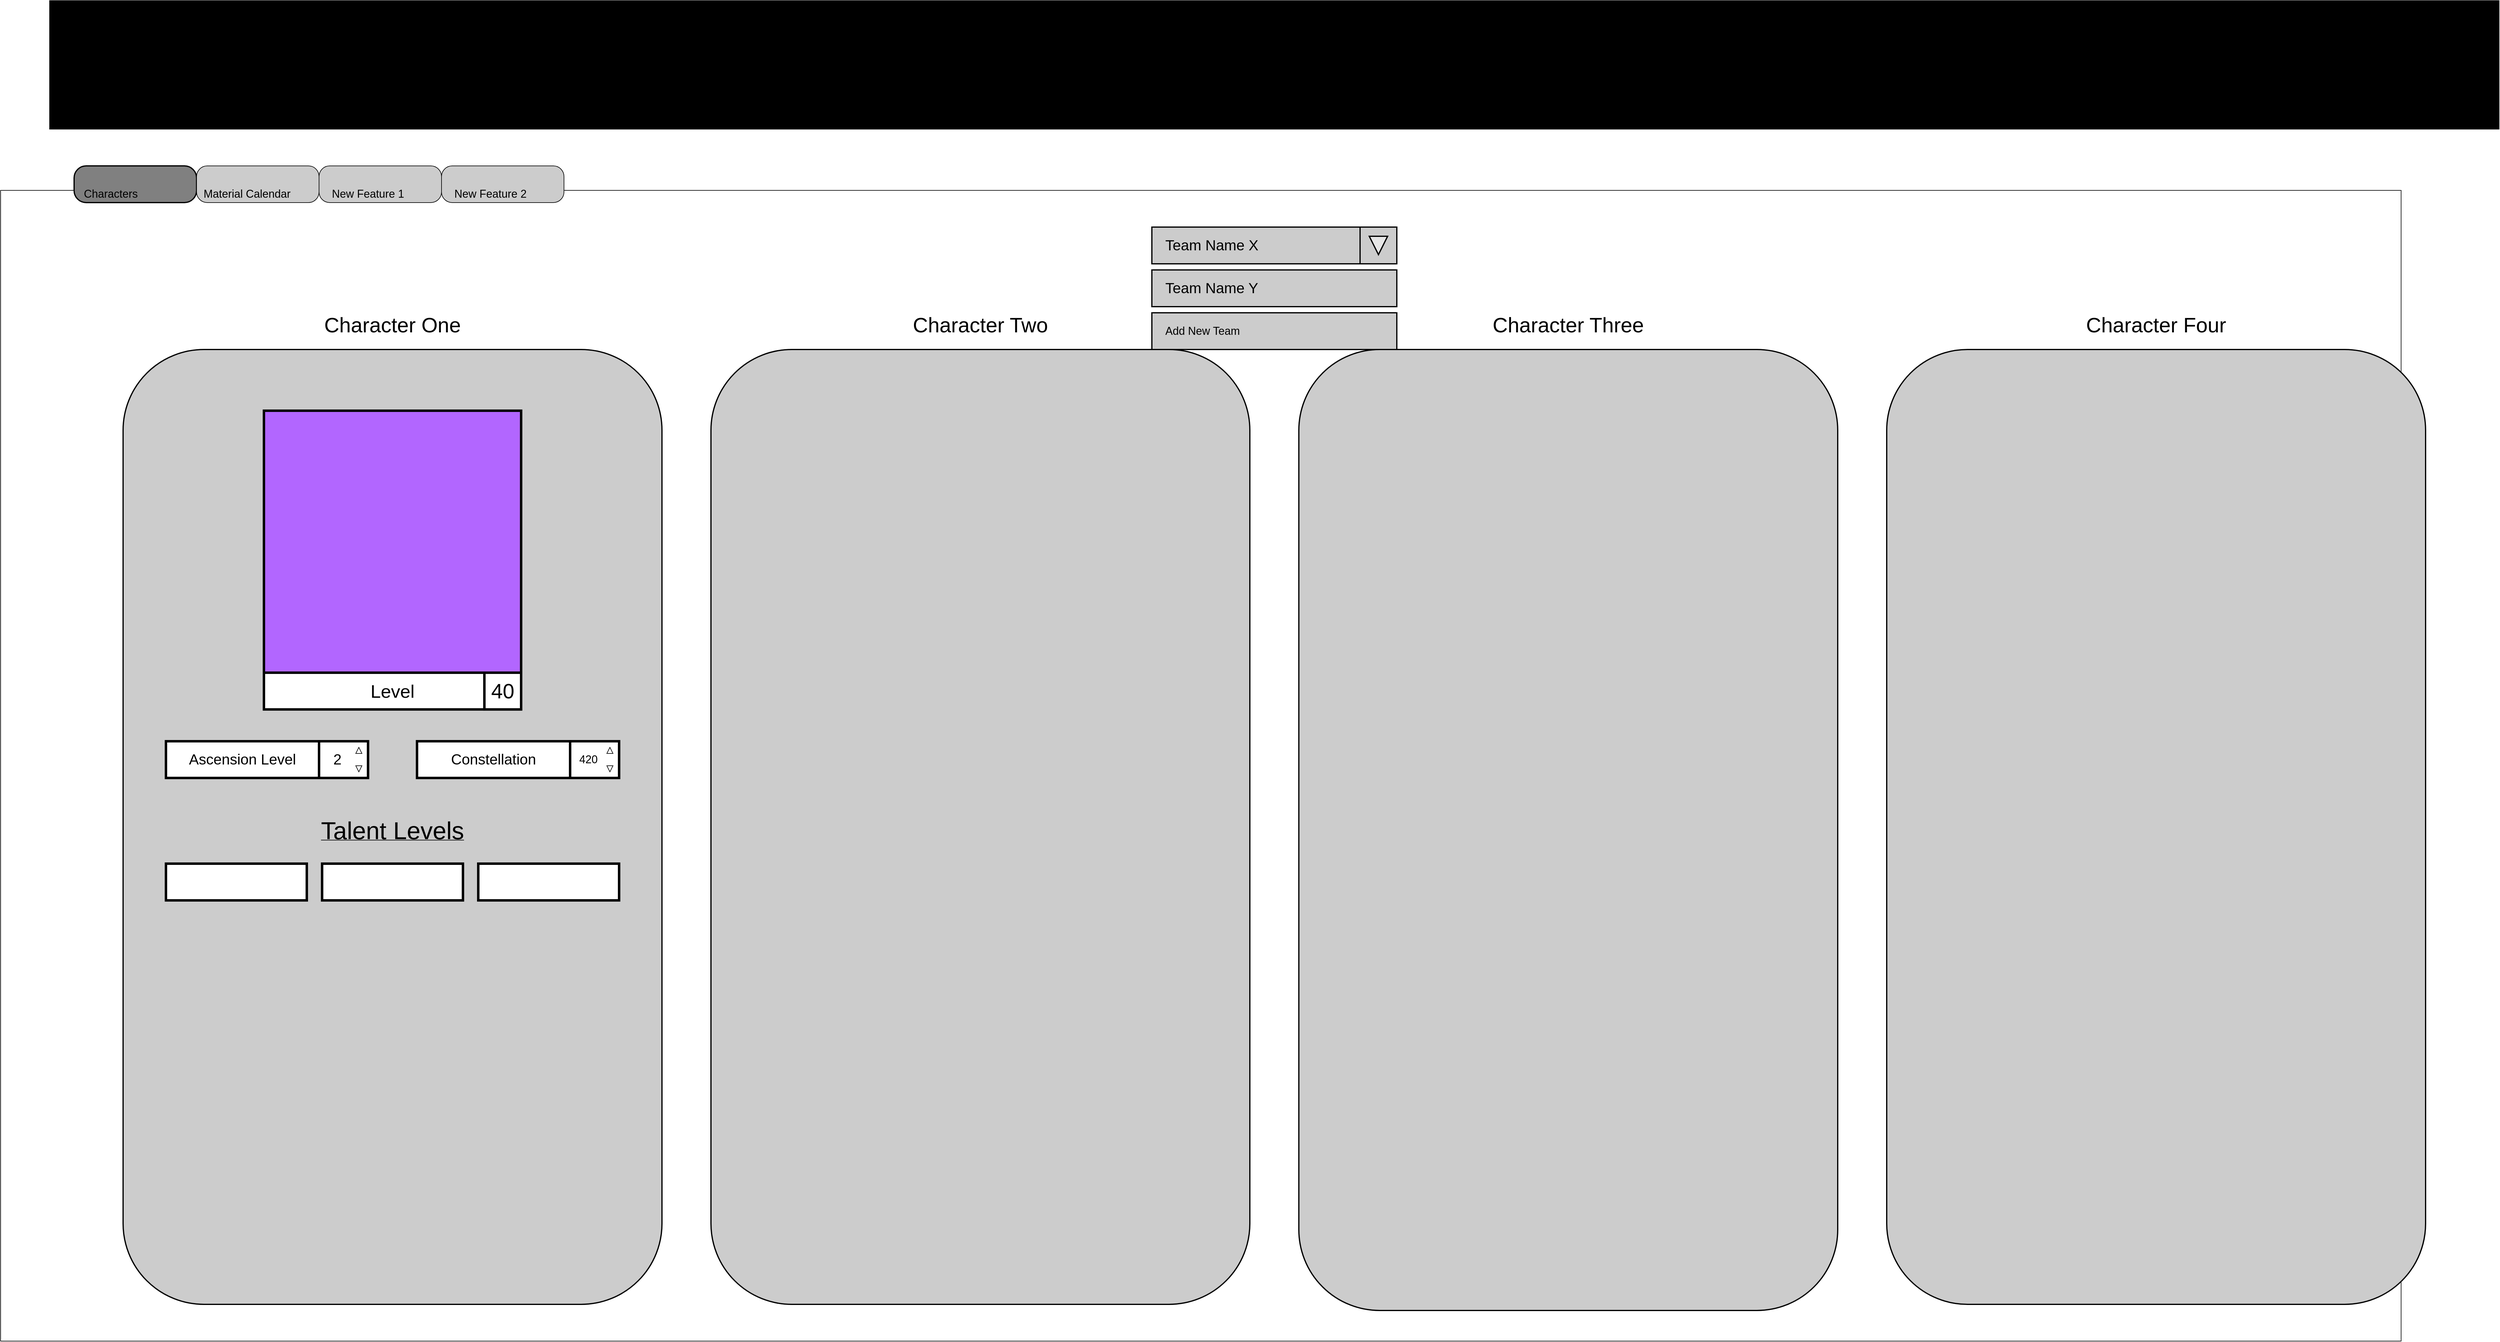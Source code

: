 <mxfile version="13.8.9-1" type="github">
  <diagram name="Page-1" id="c9db0220-8083-56f3-ca83-edcdcd058819">
    <mxGraphModel dx="4980" dy="2796" grid="1" gridSize="10" guides="1" tooltips="1" connect="1" arrows="1" fold="1" page="1" pageScale="1.5" pageWidth="2666" pageHeight="1500" background="#ffffff" math="0" shadow="0">
      <root>
        <mxCell id="0" style=";html=1;" />
        <mxCell id="1" style=";html=1;" parent="0" />
        <mxCell id="PDyQlyDawuRjDptCc_sd-1" value="" style="rounded=0;whiteSpace=wrap;html=1;fillColor=#000000;" parent="1" vertex="1">
          <mxGeometry y="-2250" width="4000" height="210" as="geometry" />
        </mxCell>
        <mxCell id="PDyQlyDawuRjDptCc_sd-2" value="" style="rounded=1;whiteSpace=wrap;html=1;fillColor=none;arcSize=0;verticalAlign=bottom;" parent="1" vertex="1">
          <mxGeometry x="-80" y="-1940" width="3920" height="1880" as="geometry" />
        </mxCell>
        <mxCell id="PDyQlyDawuRjDptCc_sd-5" value="&lt;font style=&quot;font-size: 18px;&quot;&gt;Characters&lt;/font&gt;" style="rounded=1;whiteSpace=wrap;html=1;arcSize=33;fontSize=18;verticalAlign=bottom;align=center;horizontal=1;spacingTop=0;spacingBottom=0;spacingLeft=0;spacingRight=80;fillColor=#808080;strokeWidth=2;" parent="1" vertex="1">
          <mxGeometry x="40" y="-1980" width="200" height="60" as="geometry" />
        </mxCell>
        <mxCell id="PDyQlyDawuRjDptCc_sd-6" value="&lt;font style=&quot;font-size: 18px;&quot;&gt;Material Calendar&lt;/font&gt;" style="rounded=1;whiteSpace=wrap;html=1;arcSize=29;fontSize=18;verticalAlign=bottom;align=center;horizontal=1;spacingTop=0;spacingBottom=0;spacingLeft=0;spacingRight=35;fillColor=#CCCCCC;" parent="1" vertex="1">
          <mxGeometry x="240" y="-1980" width="200" height="60" as="geometry" />
        </mxCell>
        <mxCell id="PDyQlyDawuRjDptCc_sd-7" value="New Feature 1" style="rounded=1;whiteSpace=wrap;html=1;arcSize=29;fontSize=18;verticalAlign=bottom;spacingRight=40;fillColor=#CCCCCC;" parent="1" vertex="1">
          <mxGeometry x="440" y="-1980" width="200" height="60" as="geometry" />
        </mxCell>
        <mxCell id="cZXOhrfB4aTAH3RsvbSh-1" value="&lt;div&gt;New Feature 2&lt;/div&gt;" style="rounded=1;whiteSpace=wrap;html=1;arcSize=29;fontSize=18;verticalAlign=bottom;spacingRight=40;fillColor=#CCCCCC;" vertex="1" parent="1">
          <mxGeometry x="640" y="-1980" width="200" height="60" as="geometry" />
        </mxCell>
        <mxCell id="cZXOhrfB4aTAH3RsvbSh-2" value="" style="shape=image;html=1;verticalAlign=top;verticalLabelPosition=bottom;labelBackgroundColor=#ffffff;imageAspect=0;aspect=fixed;image=https://cdn0.iconfinder.com/data/icons/elasto-online-store/26/00-ELASTOFONT-STORE-READY_close-128.png;fontSize=18;align=center;" vertex="1" parent="1">
          <mxGeometry x="220" y="-1970" width="10" height="10" as="geometry" />
        </mxCell>
        <mxCell id="cZXOhrfB4aTAH3RsvbSh-3" value="" style="shape=image;html=1;verticalAlign=top;verticalLabelPosition=bottom;labelBackgroundColor=#ffffff;imageAspect=0;aspect=fixed;image=https://cdn0.iconfinder.com/data/icons/elasto-online-store/26/00-ELASTOFONT-STORE-READY_close-128.png;fontSize=18;align=center;" vertex="1" parent="1">
          <mxGeometry x="420" y="-1970" width="10" height="10" as="geometry" />
        </mxCell>
        <mxCell id="cZXOhrfB4aTAH3RsvbSh-4" value="" style="shape=image;html=1;verticalAlign=top;verticalLabelPosition=bottom;labelBackgroundColor=#ffffff;imageAspect=0;aspect=fixed;image=https://cdn0.iconfinder.com/data/icons/elasto-online-store/26/00-ELASTOFONT-STORE-READY_close-128.png;fontSize=18;align=center;" vertex="1" parent="1">
          <mxGeometry x="620" y="-1970" width="10" height="10" as="geometry" />
        </mxCell>
        <mxCell id="cZXOhrfB4aTAH3RsvbSh-5" value="" style="shape=image;html=1;verticalAlign=top;verticalLabelPosition=bottom;labelBackgroundColor=#ffffff;imageAspect=0;aspect=fixed;image=https://cdn0.iconfinder.com/data/icons/elasto-online-store/26/00-ELASTOFONT-STORE-READY_close-128.png;fontSize=18;align=center;" vertex="1" parent="1">
          <mxGeometry x="820" y="-1970" width="10" height="10" as="geometry" />
        </mxCell>
        <mxCell id="cZXOhrfB4aTAH3RsvbSh-6" value="" style="rounded=1;whiteSpace=wrap;html=1;strokeWidth=2;fillColor=#CCCCCC;fontSize=18;align=center;" vertex="1" parent="1">
          <mxGeometry x="120" y="-1680" width="880" height="1560" as="geometry" />
        </mxCell>
        <mxCell id="cZXOhrfB4aTAH3RsvbSh-10" value="" style="rounded=1;whiteSpace=wrap;html=1;strokeWidth=2;fillColor=#CCCCCC;fontSize=18;align=center;" vertex="1" parent="1">
          <mxGeometry x="1080" y="-1680" width="880" height="1560" as="geometry" />
        </mxCell>
        <mxCell id="cZXOhrfB4aTAH3RsvbSh-11" value="" style="rounded=1;whiteSpace=wrap;html=1;strokeWidth=2;fillColor=#CCCCCC;fontSize=18;align=center;" vertex="1" parent="1">
          <mxGeometry x="2040" y="-1680" width="880" height="1570" as="geometry" />
        </mxCell>
        <mxCell id="cZXOhrfB4aTAH3RsvbSh-13" value="" style="rounded=1;whiteSpace=wrap;html=1;strokeWidth=2;fillColor=#CCCCCC;fontSize=18;align=center;" vertex="1" parent="1">
          <mxGeometry x="3000" y="-1680" width="880" height="1560" as="geometry" />
        </mxCell>
        <mxCell id="cZXOhrfB4aTAH3RsvbSh-14" value="&lt;font style=&quot;font-size: 34px&quot;&gt;Character One&lt;/font&gt;" style="text;html=1;strokeColor=none;fillColor=none;align=center;verticalAlign=middle;whiteSpace=wrap;rounded=0;fontSize=18;" vertex="1" parent="1">
          <mxGeometry x="120" y="-1760" width="880" height="80" as="geometry" />
        </mxCell>
        <mxCell id="cZXOhrfB4aTAH3RsvbSh-15" value="&lt;div&gt;&lt;font style=&quot;font-size: 34px&quot;&gt;Character Two&lt;/font&gt;&lt;/div&gt;" style="text;html=1;strokeColor=none;fillColor=none;align=center;verticalAlign=middle;whiteSpace=wrap;rounded=0;fontSize=18;" vertex="1" parent="1">
          <mxGeometry x="1080" y="-1760" width="880" height="80" as="geometry" />
        </mxCell>
        <mxCell id="cZXOhrfB4aTAH3RsvbSh-16" value="&lt;div&gt;&lt;font style=&quot;font-size: 34px&quot;&gt;Character Three&lt;br&gt;&lt;/font&gt;&lt;/div&gt;" style="text;html=1;strokeColor=none;fillColor=none;align=center;verticalAlign=middle;whiteSpace=wrap;rounded=0;fontSize=18;" vertex="1" parent="1">
          <mxGeometry x="2040" y="-1760" width="880" height="80" as="geometry" />
        </mxCell>
        <mxCell id="cZXOhrfB4aTAH3RsvbSh-17" value="&lt;div&gt;&lt;font style=&quot;font-size: 34px&quot;&gt;Character Four&lt;br&gt;&lt;/font&gt;&lt;/div&gt;" style="text;html=1;strokeColor=none;fillColor=none;align=center;verticalAlign=middle;whiteSpace=wrap;rounded=0;fontSize=18;" vertex="1" parent="1">
          <mxGeometry x="3000" y="-1760" width="880" height="80" as="geometry" />
        </mxCell>
        <mxCell id="cZXOhrfB4aTAH3RsvbSh-23" value="&lt;div align=&quot;left&quot;&gt;&lt;font style=&quot;font-size: 24px&quot;&gt;Team Name X&lt;/font&gt;&lt;br&gt;&lt;/div&gt;" style="rounded=0;whiteSpace=wrap;html=1;strokeWidth=2;fillColor=#CCCCCC;fontSize=18;align=left;spacingLeft=20;" vertex="1" parent="1">
          <mxGeometry x="1800" y="-1880" width="400" height="60" as="geometry" />
        </mxCell>
        <mxCell id="cZXOhrfB4aTAH3RsvbSh-24" value="" style="rounded=0;whiteSpace=wrap;html=1;strokeWidth=2;fillColor=#CCCCCC;fontSize=18;align=center;" vertex="1" parent="1">
          <mxGeometry x="2140" y="-1880" width="60" height="60" as="geometry" />
        </mxCell>
        <mxCell id="cZXOhrfB4aTAH3RsvbSh-26" value="" style="triangle;whiteSpace=wrap;html=1;strokeWidth=2;fontSize=18;align=center;direction=south;fillColor=#E6E6E6;" vertex="1" parent="1">
          <mxGeometry x="2155" y="-1865" width="30" height="30" as="geometry" />
        </mxCell>
        <mxCell id="cZXOhrfB4aTAH3RsvbSh-28" value="&lt;div align=&quot;left&quot;&gt;&lt;font style=&quot;font-size: 24px&quot;&gt;Team Name Y&lt;br&gt;&lt;/font&gt;&lt;/div&gt;" style="rounded=0;whiteSpace=wrap;html=1;strokeWidth=2;fillColor=#CCCCCC;fontSize=18;align=left;spacingLeft=20;" vertex="1" parent="1">
          <mxGeometry x="1800" y="-1810" width="400" height="60" as="geometry" />
        </mxCell>
        <mxCell id="cZXOhrfB4aTAH3RsvbSh-29" value="Add New Team" style="rounded=0;whiteSpace=wrap;html=1;strokeWidth=2;fillColor=#CCCCCC;fontSize=18;align=left;spacingLeft=20;" vertex="1" parent="1">
          <mxGeometry x="1800" y="-1740" width="400" height="60" as="geometry" />
        </mxCell>
        <mxCell id="cZXOhrfB4aTAH3RsvbSh-31" value="" style="shape=image;imageAspect=0;aspect=fixed;verticalLabelPosition=bottom;verticalAlign=top;rounded=1;sketch=0;strokeWidth=4;fontSize=18;html=1;image=https://raw.githubusercontent.com/Sajius/PaimonPlanner/main/assets/images/characters/Klee.png;imageBorder=#000000;imageBackground=#B266FF;" vertex="1" parent="1">
          <mxGeometry x="350" y="-1580" width="420" height="428.04" as="geometry" />
        </mxCell>
        <mxCell id="cZXOhrfB4aTAH3RsvbSh-33" value="&lt;div style=&quot;font-size: 30px&quot; align=&quot;center&quot;&gt;&lt;font style=&quot;font-size: 30px&quot;&gt;Level&lt;/font&gt;&lt;/div&gt;" style="rounded=0;whiteSpace=wrap;html=1;sketch=0;strokeWidth=4;fontSize=18;align=center;spacingLeft=0;" vertex="1" parent="1">
          <mxGeometry x="350" y="-1151.96" width="420" height="60" as="geometry" />
        </mxCell>
        <mxCell id="cZXOhrfB4aTAH3RsvbSh-34" value="&lt;font style=&quot;font-size: 34px&quot;&gt;40&lt;/font&gt;" style="rounded=0;whiteSpace=wrap;html=1;sketch=0;strokeWidth=4;fontSize=18;" vertex="1" parent="1">
          <mxGeometry x="710" y="-1151.96" width="60" height="60" as="geometry" />
        </mxCell>
        <mxCell id="cZXOhrfB4aTAH3RsvbSh-35" value="&lt;div style=&quot;font-size: 24px&quot;&gt;Ascension Level&lt;/div&gt;" style="rounded=0;whiteSpace=wrap;html=1;sketch=0;strokeWidth=4;fontSize=18;align=center;spacingLeft=0;" vertex="1" parent="1">
          <mxGeometry x="190" y="-1040" width="250" height="60" as="geometry" />
        </mxCell>
        <mxCell id="cZXOhrfB4aTAH3RsvbSh-36" value="" style="rounded=0;whiteSpace=wrap;html=1;sketch=0;strokeWidth=4;fontSize=18;" vertex="1" parent="1">
          <mxGeometry x="440" y="-1040" width="80" height="60" as="geometry" />
        </mxCell>
        <mxCell id="cZXOhrfB4aTAH3RsvbSh-38" value="" style="triangle;whiteSpace=wrap;html=1;rounded=1;sketch=0;strokeWidth=1;fontSize=18;arcSize=0;rotation=90;" vertex="1" parent="1">
          <mxGeometry x="500" y="-1000" width="10" height="10" as="geometry" />
        </mxCell>
        <mxCell id="cZXOhrfB4aTAH3RsvbSh-39" value="" style="triangle;whiteSpace=wrap;html=1;rounded=1;sketch=0;strokeWidth=1;fontSize=18;arcSize=0;rotation=-90;direction=east;" vertex="1" parent="1">
          <mxGeometry x="500" y="-1030" width="10" height="10" as="geometry" />
        </mxCell>
        <mxCell id="cZXOhrfB4aTAH3RsvbSh-40" value="&lt;font style=&quot;font-size: 24px&quot;&gt;2&lt;/font&gt;" style="text;html=1;strokeColor=none;fillColor=none;align=center;verticalAlign=middle;whiteSpace=wrap;rounded=0;sketch=0;fontSize=18;" vertex="1" parent="1">
          <mxGeometry x="450" y="-1030" width="40" height="40" as="geometry" />
        </mxCell>
        <mxCell id="cZXOhrfB4aTAH3RsvbSh-47" value="&lt;font style=&quot;font-size: 24px&quot;&gt;Constellation&lt;/font&gt;" style="rounded=0;whiteSpace=wrap;html=1;sketch=0;strokeWidth=4;fontSize=18;align=center;spacingLeft=0;" vertex="1" parent="1">
          <mxGeometry x="600" y="-1040" width="250" height="60" as="geometry" />
        </mxCell>
        <mxCell id="cZXOhrfB4aTAH3RsvbSh-48" value="" style="rounded=0;whiteSpace=wrap;html=1;sketch=0;strokeWidth=4;fontSize=18;" vertex="1" parent="1">
          <mxGeometry x="850" y="-1040" width="80" height="60" as="geometry" />
        </mxCell>
        <mxCell id="cZXOhrfB4aTAH3RsvbSh-49" value="" style="triangle;whiteSpace=wrap;html=1;rounded=1;sketch=0;strokeWidth=1;fontSize=18;arcSize=0;rotation=90;" vertex="1" parent="1">
          <mxGeometry x="910" y="-1000" width="10" height="10" as="geometry" />
        </mxCell>
        <mxCell id="cZXOhrfB4aTAH3RsvbSh-50" value="" style="triangle;whiteSpace=wrap;html=1;rounded=1;sketch=0;strokeWidth=1;fontSize=18;arcSize=0;rotation=-90;direction=east;" vertex="1" parent="1">
          <mxGeometry x="910" y="-1030" width="10" height="10" as="geometry" />
        </mxCell>
        <mxCell id="cZXOhrfB4aTAH3RsvbSh-51" value="420" style="text;html=1;strokeColor=none;fillColor=none;align=center;verticalAlign=middle;whiteSpace=wrap;rounded=0;sketch=0;fontSize=18;" vertex="1" parent="1">
          <mxGeometry x="860" y="-1030" width="40" height="40" as="geometry" />
        </mxCell>
        <mxCell id="cZXOhrfB4aTAH3RsvbSh-52" value="&lt;font style=&quot;font-size: 40px&quot;&gt;Talent Levels&lt;/font&gt;" style="text;strokeColor=none;fillColor=none;align=center;verticalAlign=middle;rounded=0;sketch=0;fontSize=18;labelBackgroundColor=none;labelBorderColor=none;whiteSpace=wrap;html=1;fontStyle=4" vertex="1" parent="1">
          <mxGeometry x="410" y="-920" width="300" height="50" as="geometry" />
        </mxCell>
        <mxCell id="cZXOhrfB4aTAH3RsvbSh-55" value="" style="rounded=0;whiteSpace=wrap;html=1;labelBackgroundColor=none;sketch=0;strokeWidth=4;fontSize=18;align=center;" vertex="1" parent="1">
          <mxGeometry x="190" y="-840" width="230" height="60" as="geometry" />
        </mxCell>
        <mxCell id="cZXOhrfB4aTAH3RsvbSh-56" value="" style="rounded=0;whiteSpace=wrap;html=1;labelBackgroundColor=none;sketch=0;strokeWidth=4;fontSize=18;align=center;" vertex="1" parent="1">
          <mxGeometry x="700" y="-840" width="230" height="60" as="geometry" />
        </mxCell>
        <mxCell id="cZXOhrfB4aTAH3RsvbSh-57" value="" style="rounded=0;whiteSpace=wrap;html=1;labelBackgroundColor=none;sketch=0;strokeWidth=4;fontSize=18;align=center;" vertex="1" parent="1">
          <mxGeometry x="445" y="-840" width="230" height="60" as="geometry" />
        </mxCell>
      </root>
    </mxGraphModel>
  </diagram>
</mxfile>
